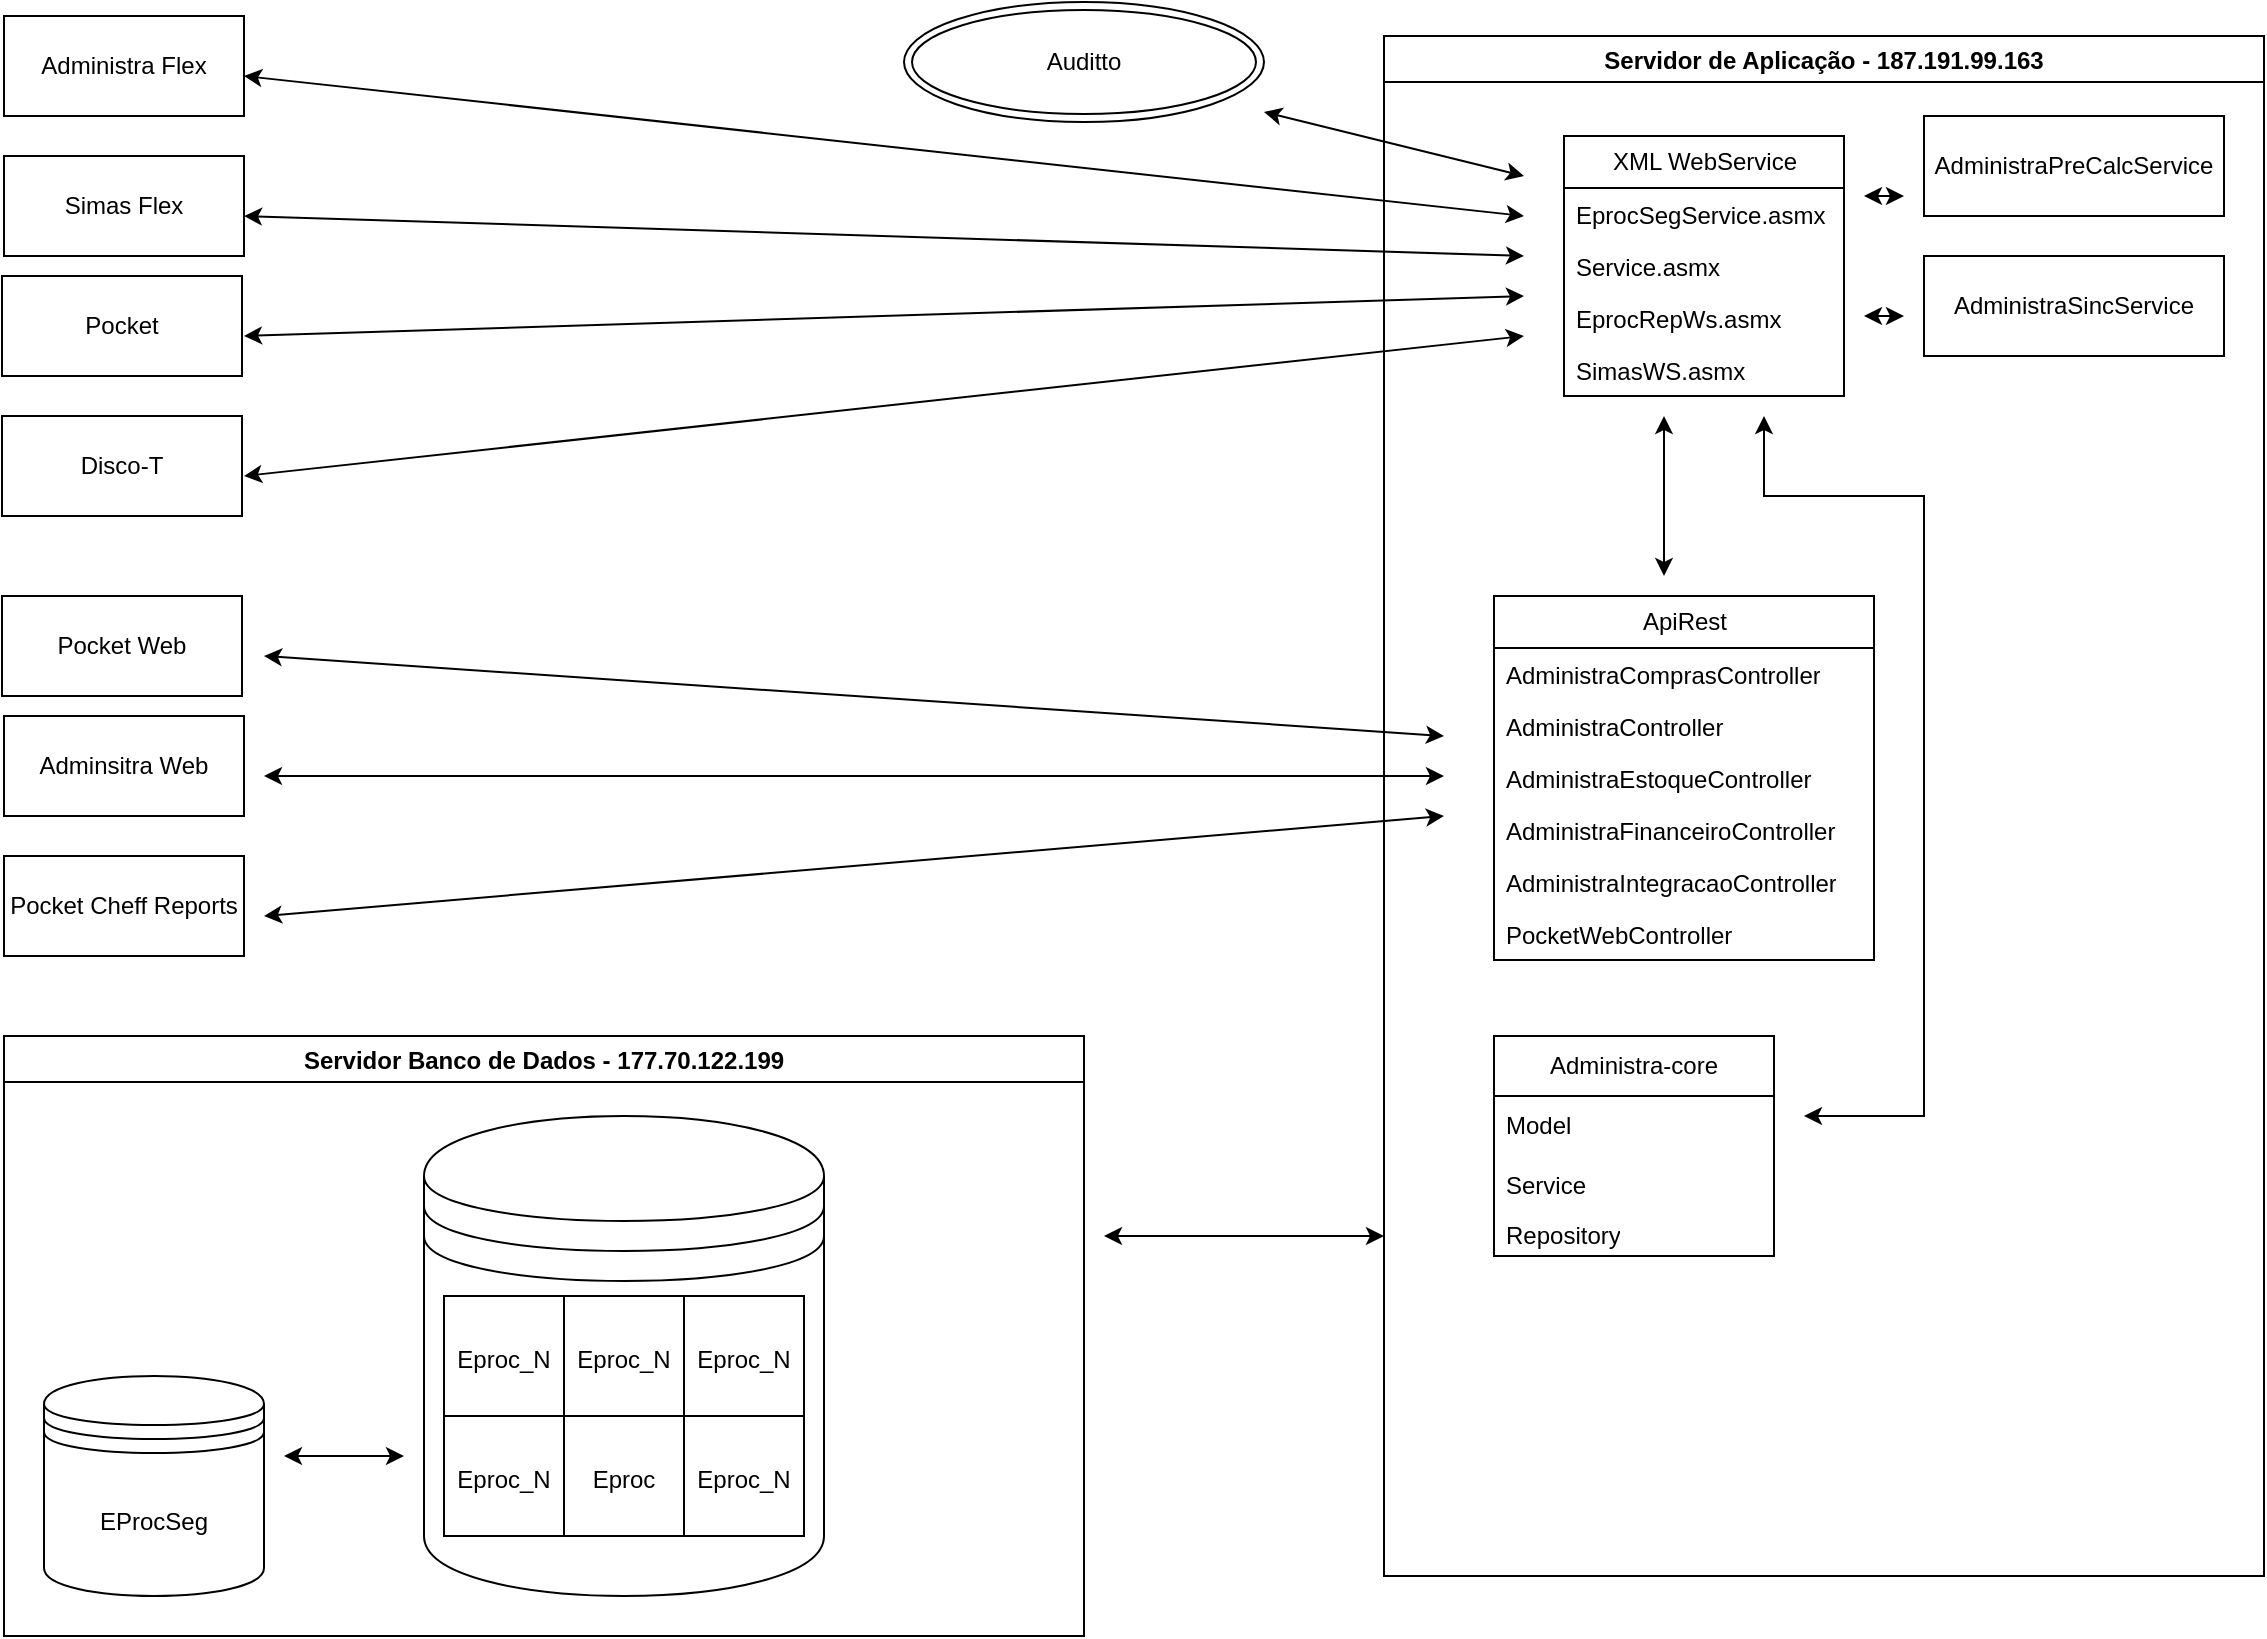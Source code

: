 <mxfile version="21.6.5" type="github">
  <diagram id="6a731a19-8d31-9384-78a2-239565b7b9f0" name="Page-1">
    <mxGraphModel dx="1434" dy="1544" grid="1" gridSize="10" guides="1" tooltips="1" connect="1" arrows="1" fold="1" page="1" pageScale="1" pageWidth="1169" pageHeight="827" background="none" math="0" shadow="0">
      <root>
        <mxCell id="0" />
        <mxCell id="1" parent="0" />
        <mxCell id="UgG5REFlC_BB2Rdx2z05-133" value="Administra Flex" style="rounded=0;whiteSpace=wrap;html=1;" vertex="1" parent="1">
          <mxGeometry x="20" y="-820" width="120" height="50" as="geometry" />
        </mxCell>
        <mxCell id="UgG5REFlC_BB2Rdx2z05-134" value="Simas Flex" style="rounded=0;whiteSpace=wrap;html=1;" vertex="1" parent="1">
          <mxGeometry x="20" y="-750" width="120" height="50" as="geometry" />
        </mxCell>
        <mxCell id="UgG5REFlC_BB2Rdx2z05-135" value="Pocket Web" style="rounded=0;whiteSpace=wrap;html=1;" vertex="1" parent="1">
          <mxGeometry x="19" y="-530" width="120" height="50" as="geometry" />
        </mxCell>
        <mxCell id="UgG5REFlC_BB2Rdx2z05-136" value="Pocket Cheff Reports" style="rounded=0;whiteSpace=wrap;html=1;" vertex="1" parent="1">
          <mxGeometry x="20" y="-400" width="120" height="50" as="geometry" />
        </mxCell>
        <mxCell id="UgG5REFlC_BB2Rdx2z05-145" value="Servidor de Aplicação - 187.191.99.163" style="swimlane;" vertex="1" parent="1">
          <mxGeometry x="710" y="-810" width="440" height="770" as="geometry">
            <mxRectangle x="710" y="-810" width="260" height="30" as="alternateBounds" />
          </mxGeometry>
        </mxCell>
        <mxCell id="UgG5REFlC_BB2Rdx2z05-62" value="Administra-core&lt;br&gt;" style="swimlane;fontStyle=0;childLayout=stackLayout;horizontal=1;startSize=30;horizontalStack=0;resizeParent=1;resizeParentMax=0;resizeLast=0;collapsible=1;marginBottom=0;whiteSpace=wrap;html=1;" vertex="1" parent="UgG5REFlC_BB2Rdx2z05-145">
          <mxGeometry x="55" y="500" width="140" height="110" as="geometry">
            <mxRectangle x="400" y="697" width="120" height="30" as="alternateBounds" />
          </mxGeometry>
        </mxCell>
        <mxCell id="UgG5REFlC_BB2Rdx2z05-63" value="Model&lt;br&gt;" style="text;strokeColor=none;fillColor=none;align=left;verticalAlign=middle;spacingLeft=4;spacingRight=4;overflow=hidden;points=[[0,0.5],[1,0.5]];portConstraint=eastwest;rotatable=0;whiteSpace=wrap;html=1;" vertex="1" parent="UgG5REFlC_BB2Rdx2z05-62">
          <mxGeometry y="30" width="140" height="30" as="geometry" />
        </mxCell>
        <mxCell id="UgG5REFlC_BB2Rdx2z05-64" value="Service" style="text;strokeColor=none;fillColor=none;align=left;verticalAlign=middle;spacingLeft=4;spacingRight=4;overflow=hidden;points=[[0,0.5],[1,0.5]];portConstraint=eastwest;rotatable=0;whiteSpace=wrap;html=1;" vertex="1" parent="UgG5REFlC_BB2Rdx2z05-62">
          <mxGeometry y="60" width="140" height="30" as="geometry" />
        </mxCell>
        <mxCell id="UgG5REFlC_BB2Rdx2z05-65" value="Repository&lt;br&gt;" style="text;strokeColor=none;fillColor=none;align=left;verticalAlign=middle;spacingLeft=4;spacingRight=4;overflow=hidden;points=[[0,0.5],[1,0.5]];portConstraint=eastwest;rotatable=0;whiteSpace=wrap;html=1;" vertex="1" parent="UgG5REFlC_BB2Rdx2z05-62">
          <mxGeometry y="90" width="140" height="20" as="geometry" />
        </mxCell>
        <mxCell id="UgG5REFlC_BB2Rdx2z05-130" style="edgeStyle=elbowEdgeStyle;rounded=0;orthogonalLoop=1;jettySize=auto;html=1;startArrow=none;endArrow=none;exitX=0;exitY=0.75;exitDx=0;exitDy=0;" edge="1" parent="UgG5REFlC_BB2Rdx2z05-145">
          <mxGeometry relative="1" as="geometry">
            <mxPoint x="55" y="167.5" as="sourcePoint" />
            <mxPoint x="55" y="167.5" as="targetPoint" />
          </mxGeometry>
        </mxCell>
        <mxCell id="UgG5REFlC_BB2Rdx2z05-164" value="ApiRest" style="swimlane;fontStyle=0;childLayout=stackLayout;horizontal=1;startSize=26;fillColor=none;horizontalStack=0;resizeParent=1;resizeParentMax=0;resizeLast=0;collapsible=1;marginBottom=0;html=1;" vertex="1" parent="UgG5REFlC_BB2Rdx2z05-145">
          <mxGeometry x="55" y="280" width="190" height="182" as="geometry">
            <mxRectangle x="55" y="280" width="80" height="30" as="alternateBounds" />
          </mxGeometry>
        </mxCell>
        <mxCell id="UgG5REFlC_BB2Rdx2z05-172" value="AdministraComprasController" style="text;strokeColor=none;fillColor=none;align=left;verticalAlign=top;spacingLeft=4;spacingRight=4;overflow=hidden;rotatable=0;points=[[0,0.5],[1,0.5]];portConstraint=eastwest;whiteSpace=wrap;html=1;" vertex="1" parent="UgG5REFlC_BB2Rdx2z05-164">
          <mxGeometry y="26" width="190" height="26" as="geometry" />
        </mxCell>
        <mxCell id="UgG5REFlC_BB2Rdx2z05-165" value="AdministraController" style="text;strokeColor=none;fillColor=none;align=left;verticalAlign=top;spacingLeft=4;spacingRight=4;overflow=hidden;rotatable=0;points=[[0,0.5],[1,0.5]];portConstraint=eastwest;whiteSpace=wrap;html=1;" vertex="1" parent="UgG5REFlC_BB2Rdx2z05-164">
          <mxGeometry y="52" width="190" height="26" as="geometry" />
        </mxCell>
        <mxCell id="UgG5REFlC_BB2Rdx2z05-168" value="AdministraEstoqueController" style="text;strokeColor=none;fillColor=none;align=left;verticalAlign=top;spacingLeft=4;spacingRight=4;overflow=hidden;rotatable=0;points=[[0,0.5],[1,0.5]];portConstraint=eastwest;whiteSpace=wrap;html=1;" vertex="1" parent="UgG5REFlC_BB2Rdx2z05-164">
          <mxGeometry y="78" width="190" height="26" as="geometry" />
        </mxCell>
        <mxCell id="UgG5REFlC_BB2Rdx2z05-167" value="AdministraFinanceiroController" style="text;strokeColor=none;fillColor=none;align=left;verticalAlign=top;spacingLeft=4;spacingRight=4;overflow=hidden;rotatable=0;points=[[0,0.5],[1,0.5]];portConstraint=eastwest;whiteSpace=wrap;html=1;" vertex="1" parent="UgG5REFlC_BB2Rdx2z05-164">
          <mxGeometry y="104" width="190" height="26" as="geometry" />
        </mxCell>
        <mxCell id="UgG5REFlC_BB2Rdx2z05-166" value="AdministraIntegracaoController" style="text;strokeColor=none;fillColor=none;align=left;verticalAlign=top;spacingLeft=4;spacingRight=4;overflow=hidden;rotatable=0;points=[[0,0.5],[1,0.5]];portConstraint=eastwest;whiteSpace=wrap;html=1;" vertex="1" parent="UgG5REFlC_BB2Rdx2z05-164">
          <mxGeometry y="130" width="190" height="26" as="geometry" />
        </mxCell>
        <mxCell id="UgG5REFlC_BB2Rdx2z05-170" value="PocketWebController" style="text;strokeColor=none;fillColor=none;align=left;verticalAlign=top;spacingLeft=4;spacingRight=4;overflow=hidden;rotatable=0;points=[[0,0.5],[1,0.5]];portConstraint=eastwest;whiteSpace=wrap;html=1;" vertex="1" parent="UgG5REFlC_BB2Rdx2z05-164">
          <mxGeometry y="156" width="190" height="26" as="geometry" />
        </mxCell>
        <mxCell id="UgG5REFlC_BB2Rdx2z05-196" value="XML WebService" style="swimlane;fontStyle=0;childLayout=stackLayout;horizontal=1;startSize=26;fillColor=none;horizontalStack=0;resizeParent=1;resizeParentMax=0;resizeLast=0;collapsible=1;marginBottom=0;html=1;" vertex="1" parent="UgG5REFlC_BB2Rdx2z05-145">
          <mxGeometry x="90" y="50" width="140" height="130" as="geometry" />
        </mxCell>
        <mxCell id="UgG5REFlC_BB2Rdx2z05-197" value="EprocSegService.asmx&lt;br&gt;" style="text;strokeColor=none;fillColor=none;align=left;verticalAlign=top;spacingLeft=4;spacingRight=4;overflow=hidden;rotatable=0;points=[[0,0.5],[1,0.5]];portConstraint=eastwest;whiteSpace=wrap;html=1;" vertex="1" parent="UgG5REFlC_BB2Rdx2z05-196">
          <mxGeometry y="26" width="140" height="26" as="geometry" />
        </mxCell>
        <mxCell id="UgG5REFlC_BB2Rdx2z05-198" value="Service.asmx" style="text;strokeColor=none;fillColor=none;align=left;verticalAlign=top;spacingLeft=4;spacingRight=4;overflow=hidden;rotatable=0;points=[[0,0.5],[1,0.5]];portConstraint=eastwest;whiteSpace=wrap;html=1;" vertex="1" parent="UgG5REFlC_BB2Rdx2z05-196">
          <mxGeometry y="52" width="140" height="26" as="geometry" />
        </mxCell>
        <mxCell id="UgG5REFlC_BB2Rdx2z05-207" value="EprocRepWs.asmx" style="text;strokeColor=none;fillColor=none;align=left;verticalAlign=top;spacingLeft=4;spacingRight=4;overflow=hidden;rotatable=0;points=[[0,0.5],[1,0.5]];portConstraint=eastwest;whiteSpace=wrap;html=1;" vertex="1" parent="UgG5REFlC_BB2Rdx2z05-196">
          <mxGeometry y="78" width="140" height="26" as="geometry" />
        </mxCell>
        <mxCell id="UgG5REFlC_BB2Rdx2z05-199" value="SimasWS.asmx" style="text;strokeColor=none;fillColor=none;align=left;verticalAlign=top;spacingLeft=4;spacingRight=4;overflow=hidden;rotatable=0;points=[[0,0.5],[1,0.5]];portConstraint=eastwest;whiteSpace=wrap;html=1;" vertex="1" parent="UgG5REFlC_BB2Rdx2z05-196">
          <mxGeometry y="104" width="140" height="26" as="geometry" />
        </mxCell>
        <mxCell id="UgG5REFlC_BB2Rdx2z05-210" value="" style="endArrow=classic;startArrow=classic;html=1;rounded=0;" edge="1" parent="UgG5REFlC_BB2Rdx2z05-145">
          <mxGeometry width="50" height="50" relative="1" as="geometry">
            <mxPoint x="140" y="270" as="sourcePoint" />
            <mxPoint x="140" y="190" as="targetPoint" />
          </mxGeometry>
        </mxCell>
        <mxCell id="UgG5REFlC_BB2Rdx2z05-220" value="AdministraPreCalcService" style="rounded=0;whiteSpace=wrap;html=1;" vertex="1" parent="UgG5REFlC_BB2Rdx2z05-145">
          <mxGeometry x="270" y="40" width="150" height="50" as="geometry" />
        </mxCell>
        <mxCell id="UgG5REFlC_BB2Rdx2z05-221" value="AdministraSincService" style="rounded=0;whiteSpace=wrap;html=1;" vertex="1" parent="UgG5REFlC_BB2Rdx2z05-145">
          <mxGeometry x="270" y="110" width="150" height="50" as="geometry" />
        </mxCell>
        <mxCell id="UgG5REFlC_BB2Rdx2z05-223" value="" style="endArrow=classic;startArrow=classic;html=1;rounded=0;" edge="1" parent="UgG5REFlC_BB2Rdx2z05-145">
          <mxGeometry width="50" height="50" relative="1" as="geometry">
            <mxPoint x="240" y="140" as="sourcePoint" />
            <mxPoint x="260" y="140" as="targetPoint" />
            <Array as="points" />
          </mxGeometry>
        </mxCell>
        <mxCell id="UgG5REFlC_BB2Rdx2z05-224" value="" style="endArrow=classic;startArrow=classic;html=1;rounded=0;" edge="1" parent="UgG5REFlC_BB2Rdx2z05-145">
          <mxGeometry width="50" height="50" relative="1" as="geometry">
            <mxPoint x="240" y="80" as="sourcePoint" />
            <mxPoint x="260" y="80" as="targetPoint" />
            <Array as="points" />
          </mxGeometry>
        </mxCell>
        <mxCell id="UgG5REFlC_BB2Rdx2z05-149" value="Servidor Banco de Dados - 177.70.122.199" style="swimlane;" vertex="1" parent="1">
          <mxGeometry x="20" y="-310" width="540" height="300" as="geometry" />
        </mxCell>
        <mxCell id="UgG5REFlC_BB2Rdx2z05-148" value="EProcSeg" style="shape=datastore;whiteSpace=wrap;html=1;" vertex="1" parent="UgG5REFlC_BB2Rdx2z05-149">
          <mxGeometry x="20" y="170" width="110" height="110" as="geometry" />
        </mxCell>
        <mxCell id="UgG5REFlC_BB2Rdx2z05-163" value="" style="shape=datastore;whiteSpace=wrap;html=1;" vertex="1" parent="UgG5REFlC_BB2Rdx2z05-149">
          <mxGeometry x="210" y="40" width="200" height="240" as="geometry" />
        </mxCell>
        <mxCell id="UgG5REFlC_BB2Rdx2z05-175" value="" style="shape=table;startSize=0;container=1;collapsible=0;childLayout=tableLayout;fontSize=16;" vertex="1" parent="UgG5REFlC_BB2Rdx2z05-149">
          <mxGeometry x="220" y="130" width="180" height="120" as="geometry" />
        </mxCell>
        <mxCell id="UgG5REFlC_BB2Rdx2z05-176" value="" style="shape=tableRow;horizontal=0;startSize=0;swimlaneHead=0;swimlaneBody=0;strokeColor=inherit;top=0;left=0;bottom=0;right=0;collapsible=0;dropTarget=0;fillColor=none;points=[[0,0.5],[1,0.5]];portConstraint=eastwest;fontSize=16;" vertex="1" parent="UgG5REFlC_BB2Rdx2z05-175">
          <mxGeometry width="180" height="60" as="geometry" />
        </mxCell>
        <mxCell id="UgG5REFlC_BB2Rdx2z05-177" value="&lt;font style=&quot;font-size: 12px;&quot;&gt;Eproc_N&lt;/font&gt;" style="shape=partialRectangle;html=1;whiteSpace=wrap;connectable=0;strokeColor=inherit;overflow=hidden;fillColor=none;top=0;left=0;bottom=0;right=0;pointerEvents=1;fontSize=16;" vertex="1" parent="UgG5REFlC_BB2Rdx2z05-176">
          <mxGeometry width="60" height="60" as="geometry">
            <mxRectangle width="60" height="60" as="alternateBounds" />
          </mxGeometry>
        </mxCell>
        <mxCell id="UgG5REFlC_BB2Rdx2z05-178" value="&lt;font style=&quot;font-size: 12px;&quot;&gt;Eproc_N&lt;/font&gt;" style="shape=partialRectangle;html=1;whiteSpace=wrap;connectable=0;strokeColor=inherit;overflow=hidden;fillColor=none;top=0;left=0;bottom=0;right=0;pointerEvents=1;fontSize=16;" vertex="1" parent="UgG5REFlC_BB2Rdx2z05-176">
          <mxGeometry x="60" width="60" height="60" as="geometry">
            <mxRectangle width="60" height="60" as="alternateBounds" />
          </mxGeometry>
        </mxCell>
        <mxCell id="UgG5REFlC_BB2Rdx2z05-179" value="&lt;font style=&quot;font-size: 12px;&quot;&gt;Eproc_N&lt;/font&gt;" style="shape=partialRectangle;html=1;whiteSpace=wrap;connectable=0;strokeColor=inherit;overflow=hidden;fillColor=none;top=0;left=0;bottom=0;right=0;pointerEvents=1;fontSize=16;" vertex="1" parent="UgG5REFlC_BB2Rdx2z05-176">
          <mxGeometry x="120" width="60" height="60" as="geometry">
            <mxRectangle width="60" height="60" as="alternateBounds" />
          </mxGeometry>
        </mxCell>
        <mxCell id="UgG5REFlC_BB2Rdx2z05-180" value="" style="shape=tableRow;horizontal=0;startSize=0;swimlaneHead=0;swimlaneBody=0;strokeColor=inherit;top=0;left=0;bottom=0;right=0;collapsible=0;dropTarget=0;fillColor=none;points=[[0,0.5],[1,0.5]];portConstraint=eastwest;fontSize=16;" vertex="1" parent="UgG5REFlC_BB2Rdx2z05-175">
          <mxGeometry y="60" width="180" height="60" as="geometry" />
        </mxCell>
        <mxCell id="UgG5REFlC_BB2Rdx2z05-181" value="&lt;font style=&quot;font-size: 12px;&quot;&gt;Eproc_N&lt;/font&gt;" style="shape=partialRectangle;html=1;whiteSpace=wrap;connectable=0;strokeColor=inherit;overflow=hidden;fillColor=none;top=0;left=0;bottom=0;right=0;pointerEvents=1;fontSize=16;" vertex="1" parent="UgG5REFlC_BB2Rdx2z05-180">
          <mxGeometry width="60" height="60" as="geometry">
            <mxRectangle width="60" height="60" as="alternateBounds" />
          </mxGeometry>
        </mxCell>
        <mxCell id="UgG5REFlC_BB2Rdx2z05-182" value="&lt;font style=&quot;font-size: 12px;&quot;&gt;Eproc&lt;/font&gt;" style="shape=partialRectangle;html=1;whiteSpace=wrap;connectable=0;strokeColor=inherit;overflow=hidden;fillColor=none;top=0;left=0;bottom=0;right=0;pointerEvents=1;fontSize=16;" vertex="1" parent="UgG5REFlC_BB2Rdx2z05-180">
          <mxGeometry x="60" width="60" height="60" as="geometry">
            <mxRectangle width="60" height="60" as="alternateBounds" />
          </mxGeometry>
        </mxCell>
        <mxCell id="UgG5REFlC_BB2Rdx2z05-183" value="&lt;font style=&quot;font-size: 12px;&quot;&gt;Eproc_N&lt;/font&gt;" style="shape=partialRectangle;html=1;whiteSpace=wrap;connectable=0;strokeColor=inherit;overflow=hidden;fillColor=none;top=0;left=0;bottom=0;right=0;pointerEvents=1;fontSize=16;" vertex="1" parent="UgG5REFlC_BB2Rdx2z05-180">
          <mxGeometry x="120" width="60" height="60" as="geometry">
            <mxRectangle width="60" height="60" as="alternateBounds" />
          </mxGeometry>
        </mxCell>
        <mxCell id="UgG5REFlC_BB2Rdx2z05-219" value="" style="endArrow=classic;startArrow=classic;html=1;rounded=0;" edge="1" parent="UgG5REFlC_BB2Rdx2z05-149">
          <mxGeometry width="50" height="50" relative="1" as="geometry">
            <mxPoint x="140" y="210" as="sourcePoint" />
            <mxPoint x="200" y="210" as="targetPoint" />
          </mxGeometry>
        </mxCell>
        <mxCell id="UgG5REFlC_BB2Rdx2z05-173" value="Pocket" style="rounded=0;whiteSpace=wrap;html=1;" vertex="1" parent="1">
          <mxGeometry x="19" y="-690" width="120" height="50" as="geometry" />
        </mxCell>
        <mxCell id="UgG5REFlC_BB2Rdx2z05-174" value="Disco-T" style="rounded=0;whiteSpace=wrap;html=1;" vertex="1" parent="1">
          <mxGeometry x="19" y="-620" width="120" height="50" as="geometry" />
        </mxCell>
        <mxCell id="UgG5REFlC_BB2Rdx2z05-188" value="Adminsitra Web" style="rounded=0;whiteSpace=wrap;html=1;" vertex="1" parent="1">
          <mxGeometry x="20" y="-470" width="120" height="50" as="geometry" />
        </mxCell>
        <mxCell id="UgG5REFlC_BB2Rdx2z05-208" value="" style="endArrow=classic;startArrow=classic;html=1;rounded=0;" edge="1" parent="1">
          <mxGeometry width="50" height="50" relative="1" as="geometry">
            <mxPoint x="570" y="-210" as="sourcePoint" />
            <mxPoint x="710" y="-210" as="targetPoint" />
          </mxGeometry>
        </mxCell>
        <mxCell id="UgG5REFlC_BB2Rdx2z05-209" value="" style="endArrow=classic;startArrow=classic;html=1;rounded=0;" edge="1" parent="1">
          <mxGeometry width="50" height="50" relative="1" as="geometry">
            <mxPoint x="920" y="-270" as="sourcePoint" />
            <mxPoint x="900" y="-620" as="targetPoint" />
            <Array as="points">
              <mxPoint x="950" y="-270" />
              <mxPoint x="980" y="-270" />
              <mxPoint x="980" y="-420" />
              <mxPoint x="980" y="-580" />
              <mxPoint x="900" y="-580" />
            </Array>
          </mxGeometry>
        </mxCell>
        <mxCell id="UgG5REFlC_BB2Rdx2z05-212" value="" style="endArrow=classic;startArrow=classic;html=1;rounded=0;" edge="1" parent="1">
          <mxGeometry width="50" height="50" relative="1" as="geometry">
            <mxPoint x="140" y="-590" as="sourcePoint" />
            <mxPoint x="780" y="-660" as="targetPoint" />
          </mxGeometry>
        </mxCell>
        <mxCell id="UgG5REFlC_BB2Rdx2z05-213" value="" style="endArrow=classic;startArrow=classic;html=1;rounded=0;" edge="1" parent="1">
          <mxGeometry width="50" height="50" relative="1" as="geometry">
            <mxPoint x="140" y="-660" as="sourcePoint" />
            <mxPoint x="780" y="-680" as="targetPoint" />
          </mxGeometry>
        </mxCell>
        <mxCell id="UgG5REFlC_BB2Rdx2z05-214" value="" style="endArrow=classic;startArrow=classic;html=1;rounded=0;" edge="1" parent="1">
          <mxGeometry width="50" height="50" relative="1" as="geometry">
            <mxPoint x="140" y="-720" as="sourcePoint" />
            <mxPoint x="780" y="-700" as="targetPoint" />
          </mxGeometry>
        </mxCell>
        <mxCell id="UgG5REFlC_BB2Rdx2z05-215" value="" style="endArrow=classic;startArrow=classic;html=1;rounded=0;" edge="1" parent="1">
          <mxGeometry width="50" height="50" relative="1" as="geometry">
            <mxPoint x="140" y="-790" as="sourcePoint" />
            <mxPoint x="780" y="-720" as="targetPoint" />
          </mxGeometry>
        </mxCell>
        <mxCell id="UgG5REFlC_BB2Rdx2z05-216" value="" style="endArrow=classic;startArrow=classic;html=1;rounded=0;" edge="1" parent="1">
          <mxGeometry width="50" height="50" relative="1" as="geometry">
            <mxPoint x="150" y="-500" as="sourcePoint" />
            <mxPoint x="740" y="-460" as="targetPoint" />
          </mxGeometry>
        </mxCell>
        <mxCell id="UgG5REFlC_BB2Rdx2z05-217" value="" style="endArrow=classic;startArrow=classic;html=1;rounded=0;" edge="1" parent="1">
          <mxGeometry width="50" height="50" relative="1" as="geometry">
            <mxPoint x="150" y="-440" as="sourcePoint" />
            <mxPoint x="740" y="-440" as="targetPoint" />
          </mxGeometry>
        </mxCell>
        <mxCell id="UgG5REFlC_BB2Rdx2z05-218" value="" style="endArrow=classic;startArrow=classic;html=1;rounded=0;" edge="1" parent="1">
          <mxGeometry width="50" height="50" relative="1" as="geometry">
            <mxPoint x="150" y="-370" as="sourcePoint" />
            <mxPoint x="740" y="-420" as="targetPoint" />
          </mxGeometry>
        </mxCell>
        <mxCell id="UgG5REFlC_BB2Rdx2z05-225" value="Auditto" style="ellipse;shape=doubleEllipse;whiteSpace=wrap;html=1;" vertex="1" parent="1">
          <mxGeometry x="470" y="-827" width="180" height="60" as="geometry" />
        </mxCell>
        <mxCell id="UgG5REFlC_BB2Rdx2z05-226" value="" style="endArrow=classic;startArrow=classic;html=1;rounded=0;" edge="1" parent="1">
          <mxGeometry width="50" height="50" relative="1" as="geometry">
            <mxPoint x="650" y="-772" as="sourcePoint" />
            <mxPoint x="780" y="-740" as="targetPoint" />
          </mxGeometry>
        </mxCell>
      </root>
    </mxGraphModel>
  </diagram>
</mxfile>
